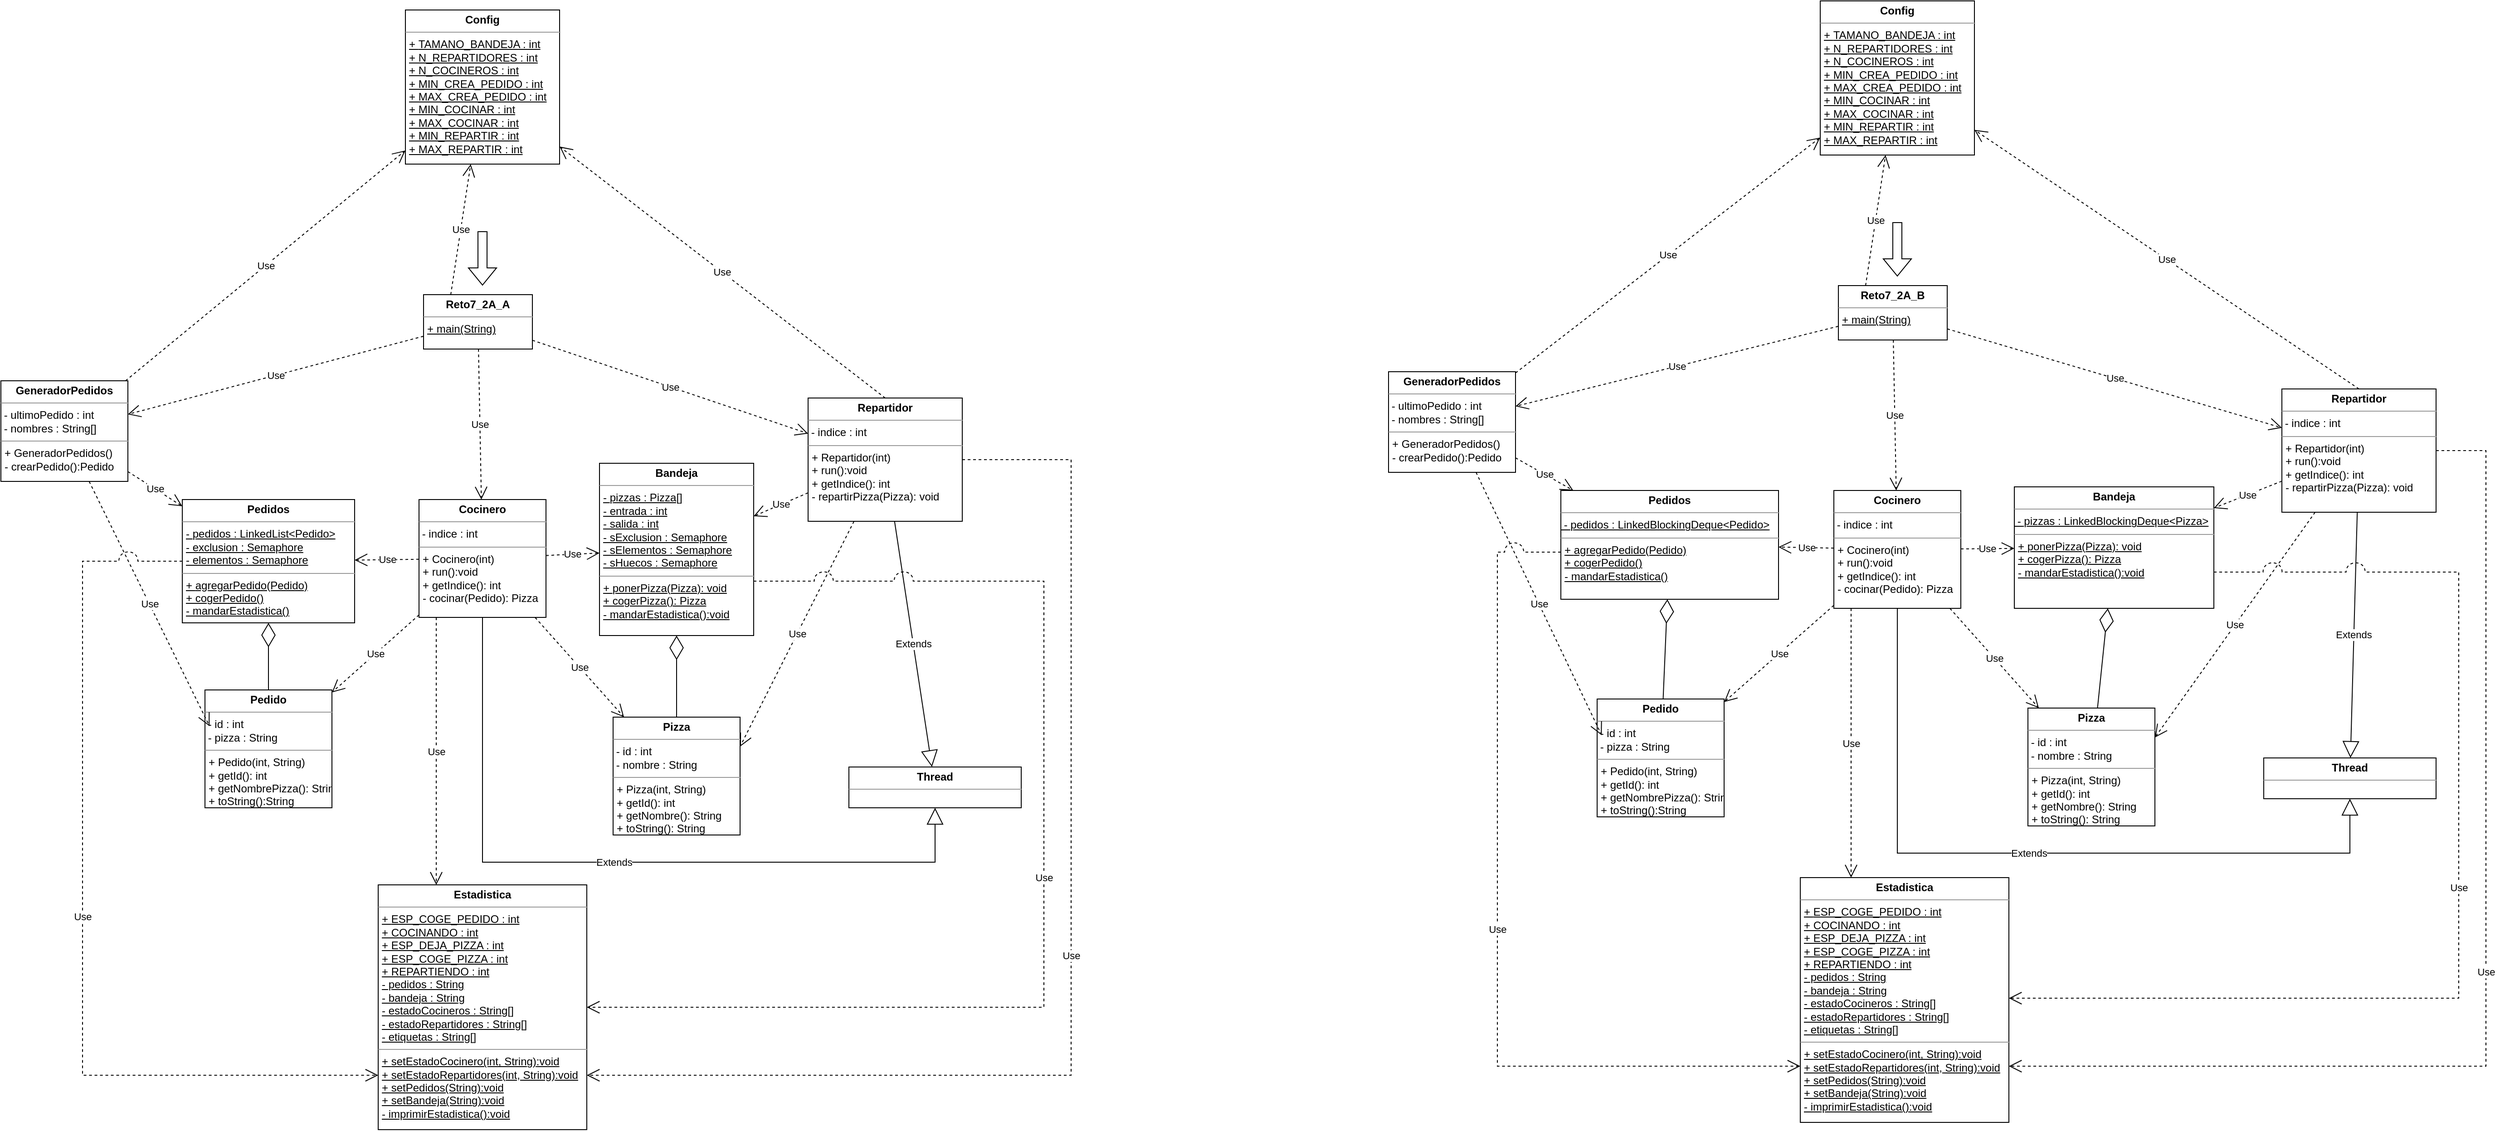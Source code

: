 <mxfile version="20.6.2" type="device"><diagram id="MzJFYPw6yOlojLo13A0B" name="Página-1"><mxGraphModel dx="2121" dy="1246" grid="0" gridSize="10" guides="1" tooltips="1" connect="1" arrows="1" fold="1" page="1" pageScale="1" pageWidth="4000" pageHeight="2000" math="0" shadow="0"><root><mxCell id="0"/><mxCell id="1" parent="0"/><mxCell id="hRNoaZcwjL2eB90TPnf4-5" value="&lt;p style=&quot;margin:0px;margin-top:4px;text-align:center;&quot;&gt;&lt;b&gt;Reto7_2A_A&lt;/b&gt;&lt;/p&gt;&lt;hr size=&quot;1&quot;&gt;&lt;p style=&quot;margin:0px;margin-left:4px;&quot;&gt;&lt;u&gt;+ main(String)&lt;/u&gt;&lt;br&gt;&lt;/p&gt;" style="verticalAlign=top;align=left;overflow=fill;fontSize=12;fontFamily=Helvetica;html=1;" parent="1" vertex="1"><mxGeometry x="736" y="364" width="120" height="60" as="geometry"/></mxCell><mxCell id="hRNoaZcwjL2eB90TPnf4-15" value="" style="shape=flexArrow;endArrow=classic;html=1;rounded=0;" parent="1" edge="1"><mxGeometry width="50" height="50" relative="1" as="geometry"><mxPoint x="801" y="294" as="sourcePoint"/><mxPoint x="801" y="354" as="targetPoint"/></mxGeometry></mxCell><mxCell id="hRNoaZcwjL2eB90TPnf4-16" value="&lt;p style=&quot;margin:0px;margin-top:4px;text-align:center;&quot;&gt;&lt;b&gt;Bandeja&lt;/b&gt;&lt;/p&gt;&lt;hr size=&quot;1&quot;&gt;&lt;p style=&quot;margin:0px;margin-left:4px;&quot;&gt;&lt;u&gt;-&amp;nbsp;&lt;span style=&quot;background-color: initial;&quot;&gt;pizzas : Pizza[]&lt;/span&gt;&lt;br&gt;&lt;/u&gt;&lt;/p&gt;&lt;p style=&quot;margin:0px;margin-left:4px;&quot;&gt;&lt;u&gt;- entrada : int&lt;/u&gt;&lt;/p&gt;&lt;p style=&quot;margin:0px;margin-left:4px;&quot;&gt;&lt;u&gt;- salida : int&lt;/u&gt;&lt;/p&gt;&lt;p style=&quot;margin:0px;margin-left:4px;&quot;&gt;&lt;u&gt;- sExclusion : Semaphore&lt;/u&gt;&lt;/p&gt;&lt;p style=&quot;margin:0px;margin-left:4px;&quot;&gt;&lt;u&gt;- sElementos : Semaphore&lt;/u&gt;&lt;/p&gt;&lt;p style=&quot;margin:0px;margin-left:4px;&quot;&gt;&lt;u&gt;- sHuecos : Semaphore&lt;/u&gt;&lt;/p&gt;&lt;hr size=&quot;1&quot;&gt;&lt;p style=&quot;margin:0px;margin-left:4px;&quot;&gt;&lt;u&gt;+&amp;nbsp;&lt;span style=&quot;background-color: initial;&quot;&gt;ponerPizza(Pizza): void&lt;/span&gt;&lt;br&gt;&lt;/u&gt;&lt;/p&gt;&lt;p style=&quot;margin:0px;margin-left:4px;&quot;&gt;&lt;u&gt;+ cogerPizza(): Pizza&lt;/u&gt;&lt;/p&gt;&lt;p style=&quot;margin:0px;margin-left:4px;&quot;&gt;&lt;u&gt;- mandarEstadistica():void&lt;/u&gt;&lt;/p&gt;" style="verticalAlign=top;align=left;overflow=fill;fontSize=12;fontFamily=Helvetica;html=1;" parent="1" vertex="1"><mxGeometry x="930" y="550" width="170" height="190" as="geometry"/></mxCell><mxCell id="hRNoaZcwjL2eB90TPnf4-17" value="&lt;p style=&quot;margin:0px;margin-top:4px;text-align:center;&quot;&gt;&lt;b&gt;Cocinero&lt;/b&gt;&lt;/p&gt;&lt;hr size=&quot;1&quot;&gt;&lt;p style=&quot;margin:0px;margin-left:4px;&quot;&gt;&lt;/p&gt;&amp;nbsp;- indice : int&lt;br&gt;&lt;hr size=&quot;1&quot;&gt;&lt;p style=&quot;margin:0px;margin-left:4px;&quot;&gt;+&amp;nbsp;&lt;span style=&quot;background-color: initial;&quot;&gt;Cocinero(int)&lt;/span&gt;&lt;/p&gt;&lt;p style=&quot;margin:0px;margin-left:4px;&quot;&gt;+ run():void&lt;/p&gt;&lt;p style=&quot;margin:0px;margin-left:4px;&quot;&gt;+ getIndice(): int&lt;/p&gt;&lt;p style=&quot;margin:0px;margin-left:4px;&quot;&gt;- cocinar(Pedido): Pizza&lt;/p&gt;" style="verticalAlign=top;align=left;overflow=fill;fontSize=12;fontFamily=Helvetica;html=1;" parent="1" vertex="1"><mxGeometry x="731" y="590" width="140" height="130" as="geometry"/></mxCell><mxCell id="hRNoaZcwjL2eB90TPnf4-18" value="&lt;p style=&quot;margin:0px;margin-top:4px;text-align:center;&quot;&gt;&lt;b&gt;Config&lt;/b&gt;&lt;/p&gt;&lt;hr size=&quot;1&quot;&gt;&lt;p style=&quot;margin:0px;margin-left:4px;&quot;&gt;&lt;u&gt;+&amp;nbsp;&lt;/u&gt;&lt;span style=&quot;background-color: initial;&quot;&gt;&lt;u&gt;TAMANO_BANDEJA : int&lt;/u&gt;&lt;/span&gt;&lt;/p&gt;&lt;p style=&quot;margin:0px;margin-left:4px;&quot;&gt;&lt;u&gt;+ N_REPARTIDORES : int&lt;/u&gt;&lt;/p&gt;&lt;p style=&quot;margin:0px;margin-left:4px;&quot;&gt;&lt;u&gt;+ N_COCINEROS : int&lt;/u&gt;&lt;/p&gt;&lt;p style=&quot;margin:0px;margin-left:4px;&quot;&gt;&lt;u&gt;+ MIN_CREA_PEDIDO : int&lt;/u&gt;&lt;/p&gt;&lt;p style=&quot;margin:0px;margin-left:4px;&quot;&gt;&lt;u&gt;+ MAX_CREA_PEDIDO : int&lt;/u&gt;&lt;/p&gt;&lt;p style=&quot;margin:0px;margin-left:4px;&quot;&gt;&lt;u&gt;+ MIN_COCINAR : int&lt;/u&gt;&lt;/p&gt;&lt;p style=&quot;margin:0px;margin-left:4px;&quot;&gt;&lt;u&gt;+ MAX_COCINAR : int&lt;/u&gt;&lt;/p&gt;&lt;p style=&quot;margin:0px;margin-left:4px;&quot;&gt;&lt;u&gt;+ MIN_REPARTIR : int&lt;/u&gt;&lt;/p&gt;&lt;p style=&quot;margin:0px;margin-left:4px;&quot;&gt;&lt;u&gt;+ MAX_REPARTIR : int&lt;/u&gt;&lt;/p&gt;" style="verticalAlign=top;align=left;overflow=fill;fontSize=12;fontFamily=Helvetica;html=1;" parent="1" vertex="1"><mxGeometry x="716" y="50" width="170" height="170" as="geometry"/></mxCell><mxCell id="hRNoaZcwjL2eB90TPnf4-20" value="&lt;p style=&quot;margin:0px;margin-top:4px;text-align:center;&quot;&gt;&lt;b&gt;GeneradorPedidos&lt;/b&gt;&lt;/p&gt;&lt;hr size=&quot;1&quot;&gt;&lt;p style=&quot;margin:0px;margin-left:4px;&quot;&gt;&lt;/p&gt;&amp;nbsp;-&amp;nbsp;&lt;span style=&quot;background-color: initial;&quot;&gt;ultimoPedido : int&lt;/span&gt;&lt;div&gt;&amp;nbsp;- nombres : String[]&lt;/div&gt;&lt;hr size=&quot;1&quot;&gt;&lt;p style=&quot;margin:0px;margin-left:4px;&quot;&gt;+&amp;nbsp;&lt;span style=&quot;background-color: initial;&quot;&gt;GeneradorPedidos()&lt;/span&gt;&lt;/p&gt;&lt;p style=&quot;margin:0px;margin-left:4px;&quot;&gt;- crearPedido():Pedido&lt;/p&gt;" style="verticalAlign=top;align=left;overflow=fill;fontSize=12;fontFamily=Helvetica;html=1;" parent="1" vertex="1"><mxGeometry x="270" y="459" width="140" height="111" as="geometry"/></mxCell><mxCell id="hRNoaZcwjL2eB90TPnf4-21" value="&lt;p style=&quot;margin:0px;margin-top:4px;text-align:center;&quot;&gt;&lt;b&gt;Pedido&lt;/b&gt;&lt;/p&gt;&lt;hr size=&quot;1&quot;&gt;&lt;p style=&quot;margin:0px;margin-left:4px;&quot;&gt;&lt;/p&gt;&amp;nbsp;-&amp;nbsp;&lt;span style=&quot;background-color: initial;&quot;&gt;id : int&lt;/span&gt;&lt;div&gt;&amp;nbsp;- pizza : String&lt;/div&gt;&lt;hr size=&quot;1&quot;&gt;&lt;p style=&quot;margin:0px;margin-left:4px;&quot;&gt;+&amp;nbsp;&lt;span style=&quot;background-color: initial;&quot;&gt;Pedido(int, String)&lt;/span&gt;&lt;/p&gt;&lt;p style=&quot;margin:0px;margin-left:4px;&quot;&gt;+ getId(): int&lt;/p&gt;&lt;p style=&quot;margin:0px;margin-left:4px;&quot;&gt;+ getNombrePizza(): String&lt;/p&gt;&lt;p style=&quot;margin:0px;margin-left:4px;&quot;&gt;+ toString():String&lt;/p&gt;" style="verticalAlign=top;align=left;overflow=fill;fontSize=12;fontFamily=Helvetica;html=1;" parent="1" vertex="1"><mxGeometry x="495" y="800" width="140" height="130" as="geometry"/></mxCell><mxCell id="hRNoaZcwjL2eB90TPnf4-22" value="&lt;p style=&quot;margin:0px;margin-top:4px;text-align:center;&quot;&gt;&lt;b&gt;Pedidos&lt;/b&gt;&lt;/p&gt;&lt;hr size=&quot;1&quot;&gt;&lt;p style=&quot;margin:0px;margin-left:4px;&quot;&gt;&lt;u&gt;-&amp;nbsp;&lt;span style=&quot;background-color: initial;&quot;&gt;pedidos : LinkedList&amp;lt;Pedido&amp;gt;&lt;/span&gt;&lt;br&gt;&lt;/u&gt;&lt;/p&gt;&lt;p style=&quot;margin:0px;margin-left:4px;&quot;&gt;&lt;u&gt;- exclusion : Semaphore&lt;/u&gt;&lt;/p&gt;&lt;p style=&quot;margin:0px;margin-left:4px;&quot;&gt;&lt;u&gt;- elementos : Semaphore&lt;/u&gt;&lt;/p&gt;&lt;hr size=&quot;1&quot;&gt;&lt;p style=&quot;margin:0px;margin-left:4px;&quot;&gt;&lt;u&gt;+&amp;nbsp;&lt;/u&gt;&lt;span style=&quot;background-color: initial;&quot;&gt;&lt;u&gt;agregarPedido(Pedido)&lt;/u&gt;&lt;/span&gt;&lt;/p&gt;&lt;p style=&quot;margin:0px;margin-left:4px;&quot;&gt;&lt;u&gt;+ cogerPedido()&lt;/u&gt;&lt;/p&gt;&lt;p style=&quot;margin:0px;margin-left:4px;&quot;&gt;&lt;u&gt;- mandarEstadistica()&lt;/u&gt;&lt;/p&gt;" style="verticalAlign=top;align=left;overflow=fill;fontSize=12;fontFamily=Helvetica;html=1;" parent="1" vertex="1"><mxGeometry x="470" y="590" width="190" height="136" as="geometry"/></mxCell><mxCell id="hRNoaZcwjL2eB90TPnf4-23" value="&lt;p style=&quot;margin:0px;margin-top:4px;text-align:center;&quot;&gt;&lt;b&gt;Pizza&lt;/b&gt;&lt;/p&gt;&lt;hr size=&quot;1&quot;&gt;&lt;p style=&quot;margin:0px;margin-left:4px;&quot;&gt;&lt;/p&gt;&amp;nbsp;-&amp;nbsp;&lt;span style=&quot;background-color: initial;&quot;&gt;id : int&lt;/span&gt;&lt;span style=&quot;background-color: initial;&quot;&gt;&lt;br&gt;&lt;/span&gt;&lt;span style=&quot;background-color: initial;&quot;&gt;&amp;nbsp;- nombre : String&lt;/span&gt;&lt;span style=&quot;background-color: initial;&quot;&gt;&lt;br&gt;&lt;/span&gt;&lt;hr size=&quot;1&quot;&gt;&lt;p style=&quot;margin:0px;margin-left:4px;&quot;&gt;+&amp;nbsp;&lt;span style=&quot;background-color: initial;&quot;&gt;Pizza(int, String)&lt;/span&gt;&lt;/p&gt;&lt;p style=&quot;margin:0px;margin-left:4px;&quot;&gt;+ getId(): int&lt;/p&gt;&lt;p style=&quot;margin:0px;margin-left:4px;&quot;&gt;+ getNombre(): String&lt;/p&gt;&lt;p style=&quot;margin:0px;margin-left:4px;&quot;&gt;+ toString(): String&lt;/p&gt;" style="verticalAlign=top;align=left;overflow=fill;fontSize=12;fontFamily=Helvetica;html=1;" parent="1" vertex="1"><mxGeometry x="945" y="830" width="140" height="130" as="geometry"/></mxCell><mxCell id="hRNoaZcwjL2eB90TPnf4-29" value="&lt;p style=&quot;margin:0px;margin-top:4px;text-align:center;&quot;&gt;&lt;b&gt;Repartidor&lt;/b&gt;&lt;/p&gt;&lt;hr size=&quot;1&quot;&gt;&lt;p style=&quot;margin:0px;margin-left:4px;&quot;&gt;&lt;/p&gt;&amp;nbsp;- indice : int&lt;br&gt;&lt;hr size=&quot;1&quot;&gt;&lt;p style=&quot;margin:0px;margin-left:4px;&quot;&gt;+ Repartidor(int)&lt;/p&gt;&lt;p style=&quot;margin:0px;margin-left:4px;&quot;&gt;+ run():void&lt;/p&gt;&lt;p style=&quot;margin:0px;margin-left:4px;&quot;&gt;+ getIndice(): int&lt;/p&gt;&lt;p style=&quot;margin:0px;margin-left:4px;&quot;&gt;- repartirPizza(Pizza): void&lt;/p&gt;" style="verticalAlign=top;align=left;overflow=fill;fontSize=12;fontFamily=Helvetica;html=1;" parent="1" vertex="1"><mxGeometry x="1160" y="478" width="170" height="136" as="geometry"/></mxCell><mxCell id="hRNoaZcwjL2eB90TPnf4-30" value="Use" style="endArrow=open;endSize=12;dashed=1;html=1;rounded=0;" parent="1" source="hRNoaZcwjL2eB90TPnf4-5" target="hRNoaZcwjL2eB90TPnf4-17" edge="1"><mxGeometry width="160" relative="1" as="geometry"><mxPoint x="830" y="530" as="sourcePoint"/><mxPoint x="990" y="530" as="targetPoint"/></mxGeometry></mxCell><mxCell id="hRNoaZcwjL2eB90TPnf4-31" value="Use" style="endArrow=open;endSize=12;dashed=1;html=1;rounded=0;" parent="1" source="hRNoaZcwjL2eB90TPnf4-5" target="hRNoaZcwjL2eB90TPnf4-29" edge="1"><mxGeometry width="160" relative="1" as="geometry"><mxPoint x="797.028" y="434" as="sourcePoint"/><mxPoint x="729.439" y="660" as="targetPoint"/></mxGeometry></mxCell><mxCell id="hRNoaZcwjL2eB90TPnf4-32" value="Use" style="endArrow=open;endSize=12;dashed=1;html=1;rounded=0;" parent="1" source="hRNoaZcwjL2eB90TPnf4-5" target="hRNoaZcwjL2eB90TPnf4-20" edge="1"><mxGeometry width="160" relative="1" as="geometry"><mxPoint x="804.755" y="434" as="sourcePoint"/><mxPoint x="798.697" y="580" as="targetPoint"/></mxGeometry></mxCell><mxCell id="hRNoaZcwjL2eB90TPnf4-33" value="Use" style="endArrow=open;endSize=12;dashed=1;html=1;rounded=0;" parent="1" source="hRNoaZcwjL2eB90TPnf4-20" target="hRNoaZcwjL2eB90TPnf4-18" edge="1"><mxGeometry width="160" relative="1" as="geometry"><mxPoint x="746" y="426.88" as="sourcePoint"/><mxPoint x="560" y="497.807" as="targetPoint"/></mxGeometry></mxCell><mxCell id="hRNoaZcwjL2eB90TPnf4-34" value="Use" style="endArrow=open;endSize=12;dashed=1;html=1;rounded=0;exitX=0.25;exitY=0;exitDx=0;exitDy=0;" parent="1" source="hRNoaZcwjL2eB90TPnf4-5" target="hRNoaZcwjL2eB90TPnf4-18" edge="1"><mxGeometry width="160" relative="1" as="geometry"><mxPoint x="746" y="426.88" as="sourcePoint"/><mxPoint x="560" y="497.807" as="targetPoint"/></mxGeometry></mxCell><mxCell id="hRNoaZcwjL2eB90TPnf4-35" value="Use" style="endArrow=open;endSize=12;dashed=1;html=1;rounded=0;exitX=0.5;exitY=0;exitDx=0;exitDy=0;" parent="1" source="hRNoaZcwjL2eB90TPnf4-29" target="hRNoaZcwjL2eB90TPnf4-18" edge="1"><mxGeometry width="160" relative="1" as="geometry"><mxPoint x="776" y="374" as="sourcePoint"/><mxPoint x="798.009" y="230" as="targetPoint"/></mxGeometry></mxCell><mxCell id="hRNoaZcwjL2eB90TPnf4-36" value="Use" style="endArrow=open;endSize=12;dashed=1;html=1;rounded=0;" parent="1" source="hRNoaZcwjL2eB90TPnf4-29" target="hRNoaZcwjL2eB90TPnf4-16" edge="1"><mxGeometry width="160" relative="1" as="geometry"><mxPoint x="804.755" y="434" as="sourcePoint"/><mxPoint x="798.697" y="580" as="targetPoint"/></mxGeometry></mxCell><mxCell id="hRNoaZcwjL2eB90TPnf4-37" value="Use" style="endArrow=open;endSize=12;dashed=1;html=1;rounded=0;" parent="1" source="hRNoaZcwjL2eB90TPnf4-17" target="hRNoaZcwjL2eB90TPnf4-16" edge="1"><mxGeometry width="160" relative="1" as="geometry"><mxPoint x="1139.883" y="590" as="sourcePoint"/><mxPoint x="1114.061" y="640" as="targetPoint"/></mxGeometry></mxCell><mxCell id="hRNoaZcwjL2eB90TPnf4-38" value="Use" style="endArrow=open;endSize=12;dashed=1;html=1;rounded=0;" parent="1" source="hRNoaZcwjL2eB90TPnf4-20" target="hRNoaZcwjL2eB90TPnf4-22" edge="1"><mxGeometry width="160" relative="1" as="geometry"><mxPoint x="804.755" y="434" as="sourcePoint"/><mxPoint x="798.697" y="580" as="targetPoint"/></mxGeometry></mxCell><mxCell id="hRNoaZcwjL2eB90TPnf4-39" value="Use" style="endArrow=open;endSize=12;dashed=1;html=1;rounded=0;" parent="1" source="hRNoaZcwjL2eB90TPnf4-17" target="hRNoaZcwjL2eB90TPnf4-22" edge="1"><mxGeometry width="160" relative="1" as="geometry"><mxPoint x="450" y="576.013" as="sourcePoint"/><mxPoint x="482.596" y="600" as="targetPoint"/></mxGeometry></mxCell><mxCell id="hRNoaZcwjL2eB90TPnf4-40" value="" style="endArrow=diamondThin;endFill=0;endSize=24;html=1;rounded=0;" parent="1" source="hRNoaZcwjL2eB90TPnf4-23" target="hRNoaZcwjL2eB90TPnf4-16" edge="1"><mxGeometry width="160" relative="1" as="geometry"><mxPoint x="670" y="530" as="sourcePoint"/><mxPoint x="830" y="530" as="targetPoint"/></mxGeometry></mxCell><mxCell id="hRNoaZcwjL2eB90TPnf4-41" value="" style="endArrow=diamondThin;endFill=0;endSize=24;html=1;rounded=0;" parent="1" source="hRNoaZcwjL2eB90TPnf4-21" target="hRNoaZcwjL2eB90TPnf4-22" edge="1"><mxGeometry width="160" relative="1" as="geometry"><mxPoint x="1025" y="840" as="sourcePoint"/><mxPoint x="1025" y="750" as="targetPoint"/></mxGeometry></mxCell><mxCell id="hRNoaZcwjL2eB90TPnf4-42" value="Use" style="endArrow=open;endSize=12;dashed=1;html=1;rounded=0;" parent="1" source="hRNoaZcwjL2eB90TPnf4-17" target="hRNoaZcwjL2eB90TPnf4-21" edge="1"><mxGeometry width="160" relative="1" as="geometry"><mxPoint x="741" y="665.89" as="sourcePoint"/><mxPoint x="670" y="666.792" as="targetPoint"/></mxGeometry></mxCell><mxCell id="hRNoaZcwjL2eB90TPnf4-43" value="Use" style="endArrow=open;endSize=12;dashed=1;html=1;rounded=0;" parent="1" source="hRNoaZcwjL2eB90TPnf4-17" target="hRNoaZcwjL2eB90TPnf4-23" edge="1"><mxGeometry width="160" relative="1" as="geometry"><mxPoint x="741" y="727.288" as="sourcePoint"/><mxPoint x="645" y="812.712" as="targetPoint"/></mxGeometry></mxCell><mxCell id="hRNoaZcwjL2eB90TPnf4-44" value="Use" style="endArrow=open;endSize=12;dashed=1;html=1;rounded=0;entryX=1;entryY=0.25;entryDx=0;entryDy=0;" parent="1" source="hRNoaZcwjL2eB90TPnf4-29" target="hRNoaZcwjL2eB90TPnf4-23" edge="1"><mxGeometry width="160" relative="1" as="geometry"><mxPoint x="868.958" y="730" as="sourcePoint"/><mxPoint x="967.042" y="840" as="targetPoint"/></mxGeometry></mxCell><mxCell id="hRNoaZcwjL2eB90TPnf4-45" value="Use" style="endArrow=open;endSize=12;dashed=1;html=1;rounded=0;entryX=0.036;entryY=0.308;entryDx=0;entryDy=0;entryPerimeter=0;" parent="1" source="hRNoaZcwjL2eB90TPnf4-20" target="hRNoaZcwjL2eB90TPnf4-21" edge="1"><mxGeometry width="160" relative="1" as="geometry"><mxPoint x="741" y="727.288" as="sourcePoint"/><mxPoint x="645" y="812.712" as="targetPoint"/></mxGeometry></mxCell><mxCell id="hRNoaZcwjL2eB90TPnf4-46" value="&lt;p style=&quot;margin:0px;margin-top:4px;text-align:center;&quot;&gt;&lt;b&gt;Thread&lt;/b&gt;&lt;/p&gt;&lt;hr size=&quot;1&quot;&gt;&lt;p style=&quot;margin:0px;margin-left:4px;&quot;&gt;&lt;br&gt;&lt;/p&gt;" style="verticalAlign=top;align=left;overflow=fill;fontSize=12;fontFamily=Helvetica;html=1;" parent="1" vertex="1"><mxGeometry x="1205" y="885" width="190" height="45" as="geometry"/></mxCell><mxCell id="hRNoaZcwjL2eB90TPnf4-47" value="Extends" style="endArrow=block;endSize=16;endFill=0;html=1;rounded=0;" parent="1" source="hRNoaZcwjL2eB90TPnf4-29" target="hRNoaZcwjL2eB90TPnf4-46" edge="1"><mxGeometry width="160" relative="1" as="geometry"><mxPoint x="900" y="760" as="sourcePoint"/><mxPoint x="1060" y="760" as="targetPoint"/></mxGeometry></mxCell><mxCell id="hRNoaZcwjL2eB90TPnf4-48" value="Extends" style="endArrow=block;endSize=16;endFill=0;html=1;rounded=0;edgeStyle=orthogonalEdgeStyle;" parent="1" source="hRNoaZcwjL2eB90TPnf4-17" target="hRNoaZcwjL2eB90TPnf4-46" edge="1"><mxGeometry width="160" relative="1" as="geometry"><mxPoint x="1265.346" y="624" as="sourcePoint"/><mxPoint x="1306.577" y="895" as="targetPoint"/><Array as="points"><mxPoint x="801" y="990"/><mxPoint x="1300" y="990"/></Array></mxGeometry></mxCell><mxCell id="hRNoaZcwjL2eB90TPnf4-50" value="&lt;p style=&quot;margin:0px;margin-top:4px;text-align:center;&quot;&gt;&lt;b&gt;Estadistica&lt;/b&gt;&lt;/p&gt;&lt;hr size=&quot;1&quot;&gt;&lt;p style=&quot;margin:0px;margin-left:4px;&quot;&gt;&lt;u&gt;+&amp;nbsp;&lt;span style=&quot;background-color: initial;&quot;&gt;ESP_COGE_PEDIDO : int&lt;/span&gt;&lt;br&gt;&lt;/u&gt;&lt;/p&gt;&lt;p style=&quot;margin:0px;margin-left:4px;&quot;&gt;&lt;u&gt;+ COCINANDO : int&lt;/u&gt;&lt;/p&gt;&lt;p style=&quot;margin:0px;margin-left:4px;&quot;&gt;&lt;u&gt;+ ESP_DEJA_PIZZA : int&lt;/u&gt;&lt;/p&gt;&lt;p style=&quot;margin:0px;margin-left:4px;&quot;&gt;&lt;u&gt;+ ESP_COGE_PIZZA : int&lt;/u&gt;&lt;/p&gt;&lt;p style=&quot;margin:0px;margin-left:4px;&quot;&gt;&lt;u&gt;+ REPARTIENDO : int&lt;/u&gt;&lt;/p&gt;&lt;p style=&quot;margin:0px;margin-left:4px;&quot;&gt;&lt;u&gt;- pedidos : String&lt;/u&gt;&lt;/p&gt;&lt;p style=&quot;margin:0px;margin-left:4px;&quot;&gt;&lt;u&gt;- bandeja : String&lt;/u&gt;&lt;/p&gt;&lt;p style=&quot;margin:0px;margin-left:4px;&quot;&gt;&lt;u&gt;- estadoCocineros : String[]&lt;/u&gt;&lt;/p&gt;&lt;p style=&quot;margin:0px;margin-left:4px;&quot;&gt;&lt;u&gt;- estadoRepartidores : String[]&lt;/u&gt;&lt;/p&gt;&lt;p style=&quot;margin:0px;margin-left:4px;&quot;&gt;&lt;u&gt;- etiquetas : String[]&lt;/u&gt;&lt;/p&gt;&lt;hr size=&quot;1&quot;&gt;&lt;p style=&quot;margin:0px;margin-left:4px;&quot;&gt;&lt;u&gt;+&amp;nbsp;&lt;/u&gt;&lt;span style=&quot;background-color: initial;&quot;&gt;&lt;u&gt;setEstadoCocinero(int, String):void&lt;/u&gt;&lt;/span&gt;&lt;/p&gt;&lt;p style=&quot;margin:0px;margin-left:4px;&quot;&gt;&lt;u&gt;+ setEstadoRepartidores(int, String):void&lt;/u&gt;&lt;/p&gt;&lt;p style=&quot;margin:0px;margin-left:4px;&quot;&gt;&lt;u&gt;+ setPedidos(String):void&lt;/u&gt;&lt;/p&gt;&lt;p style=&quot;margin:0px;margin-left:4px;&quot;&gt;&lt;u&gt;+ setBandeja(String):void&lt;/u&gt;&lt;/p&gt;&lt;p style=&quot;margin:0px;margin-left:4px;&quot;&gt;&lt;u&gt;- imprimirEstadistica():void&lt;/u&gt;&lt;/p&gt;" style="verticalAlign=top;align=left;overflow=fill;fontSize=12;fontFamily=Helvetica;html=1;" parent="1" vertex="1"><mxGeometry x="686" y="1015" width="230" height="270" as="geometry"/></mxCell><mxCell id="hRNoaZcwjL2eB90TPnf4-51" value="Use" style="endArrow=open;endSize=12;dashed=1;html=1;rounded=0;jumpStyle=arc;jumpSize=21;edgeStyle=orthogonalEdgeStyle;" parent="1" source="hRNoaZcwjL2eB90TPnf4-22" target="hRNoaZcwjL2eB90TPnf4-50" edge="1"><mxGeometry width="160" relative="1" as="geometry"><mxPoint x="741" y="727.288" as="sourcePoint"/><mxPoint x="645" y="812.712" as="targetPoint"/><Array as="points"><mxPoint x="360" y="658"/><mxPoint x="360" y="1225"/></Array></mxGeometry></mxCell><mxCell id="hRNoaZcwjL2eB90TPnf4-52" value="Use" style="endArrow=open;endSize=12;dashed=1;html=1;rounded=0;jumpStyle=arc;jumpSize=21;edgeStyle=orthogonalEdgeStyle;" parent="1" source="hRNoaZcwjL2eB90TPnf4-17" target="hRNoaZcwjL2eB90TPnf4-50" edge="1"><mxGeometry width="160" relative="1" as="geometry"><mxPoint x="480" y="668.0" as="sourcePoint"/><mxPoint x="700" y="1235" as="targetPoint"/><Array as="points"><mxPoint x="750" y="950"/><mxPoint x="750" y="950"/></Array></mxGeometry></mxCell><mxCell id="hRNoaZcwjL2eB90TPnf4-53" value="Use" style="endArrow=open;endSize=12;dashed=1;html=1;rounded=0;jumpStyle=arc;jumpSize=21;edgeStyle=orthogonalEdgeStyle;" parent="1" source="hRNoaZcwjL2eB90TPnf4-29" target="hRNoaZcwjL2eB90TPnf4-50" edge="1"><mxGeometry width="160" relative="1" as="geometry"><mxPoint x="760" y="730" as="sourcePoint"/><mxPoint x="760" y="1100" as="targetPoint"/><Array as="points"><mxPoint x="1450" y="546"/><mxPoint x="1450" y="1225"/></Array></mxGeometry></mxCell><mxCell id="hRNoaZcwjL2eB90TPnf4-54" value="Use" style="endArrow=open;endSize=12;dashed=1;html=1;rounded=0;jumpStyle=arc;jumpSize=21;edgeStyle=orthogonalEdgeStyle;" parent="1" source="hRNoaZcwjL2eB90TPnf4-16" target="hRNoaZcwjL2eB90TPnf4-50" edge="1"><mxGeometry width="160" relative="1" as="geometry"><mxPoint x="1340" y="556" as="sourcePoint"/><mxPoint x="930" y="1235" as="targetPoint"/><Array as="points"><mxPoint x="1420" y="680"/><mxPoint x="1420" y="1150"/></Array></mxGeometry></mxCell><mxCell id="hRNoaZcwjL2eB90TPnf4-55" value="&lt;p style=&quot;margin:0px;margin-top:4px;text-align:center;&quot;&gt;&lt;b&gt;Reto7_2A_B&lt;/b&gt;&lt;/p&gt;&lt;hr size=&quot;1&quot;&gt;&lt;p style=&quot;margin:0px;margin-left:4px;&quot;&gt;&lt;u&gt;+ main(String)&lt;/u&gt;&lt;br&gt;&lt;/p&gt;" style="verticalAlign=top;align=left;overflow=fill;fontSize=12;fontFamily=Helvetica;html=1;" parent="1" vertex="1"><mxGeometry x="2296" y="354" width="120" height="60" as="geometry"/></mxCell><mxCell id="hRNoaZcwjL2eB90TPnf4-56" value="" style="shape=flexArrow;endArrow=classic;html=1;rounded=0;" parent="1" edge="1"><mxGeometry width="50" height="50" relative="1" as="geometry"><mxPoint x="2361" y="284" as="sourcePoint"/><mxPoint x="2361" y="344" as="targetPoint"/></mxGeometry></mxCell><mxCell id="hRNoaZcwjL2eB90TPnf4-57" value="&lt;p style=&quot;margin:0px;margin-top:4px;text-align:center;&quot;&gt;&lt;b&gt;Bandeja&lt;/b&gt;&lt;/p&gt;&lt;hr size=&quot;1&quot;&gt;&lt;p style=&quot;margin:0px;margin-left:4px;&quot;&gt;&lt;/p&gt;&lt;u&gt;&amp;nbsp;- pizzas : LinkedBlockingDeque&amp;lt;Pizza&amp;gt;&lt;/u&gt;&lt;hr size=&quot;1&quot;&gt;&lt;p style=&quot;margin:0px;margin-left:4px;&quot;&gt;&lt;u&gt;+&amp;nbsp;&lt;span style=&quot;background-color: initial;&quot;&gt;ponerPizza(Pizza): void&lt;/span&gt;&lt;br&gt;&lt;/u&gt;&lt;/p&gt;&lt;p style=&quot;margin:0px;margin-left:4px;&quot;&gt;&lt;u&gt;+ cogerPizza(): Pizza&lt;/u&gt;&lt;/p&gt;&lt;p style=&quot;margin:0px;margin-left:4px;&quot;&gt;&lt;u&gt;- mandarEstadistica():void&lt;/u&gt;&lt;/p&gt;" style="verticalAlign=top;align=left;overflow=fill;fontSize=12;fontFamily=Helvetica;html=1;" parent="1" vertex="1"><mxGeometry x="2490" y="576" width="220" height="134" as="geometry"/></mxCell><mxCell id="hRNoaZcwjL2eB90TPnf4-58" value="&lt;p style=&quot;margin:0px;margin-top:4px;text-align:center;&quot;&gt;&lt;b&gt;Cocinero&lt;/b&gt;&lt;/p&gt;&lt;hr size=&quot;1&quot;&gt;&lt;p style=&quot;margin:0px;margin-left:4px;&quot;&gt;&lt;/p&gt;&amp;nbsp;- indice : int&lt;br&gt;&lt;hr size=&quot;1&quot;&gt;&lt;p style=&quot;margin:0px;margin-left:4px;&quot;&gt;+&amp;nbsp;&lt;span style=&quot;background-color: initial;&quot;&gt;Cocinero(int)&lt;/span&gt;&lt;/p&gt;&lt;p style=&quot;margin:0px;margin-left:4px;&quot;&gt;+ run():void&lt;/p&gt;&lt;p style=&quot;margin:0px;margin-left:4px;&quot;&gt;+ getIndice(): int&lt;/p&gt;&lt;p style=&quot;margin:0px;margin-left:4px;&quot;&gt;- cocinar(Pedido): Pizza&lt;/p&gt;" style="verticalAlign=top;align=left;overflow=fill;fontSize=12;fontFamily=Helvetica;html=1;" parent="1" vertex="1"><mxGeometry x="2291" y="580" width="140" height="130" as="geometry"/></mxCell><mxCell id="hRNoaZcwjL2eB90TPnf4-59" value="&lt;p style=&quot;margin:0px;margin-top:4px;text-align:center;&quot;&gt;&lt;b&gt;Config&lt;/b&gt;&lt;/p&gt;&lt;hr size=&quot;1&quot;&gt;&lt;p style=&quot;margin:0px;margin-left:4px;&quot;&gt;&lt;u&gt;+&amp;nbsp;&lt;/u&gt;&lt;span style=&quot;background-color: initial;&quot;&gt;&lt;u&gt;TAMANO_BANDEJA : int&lt;/u&gt;&lt;/span&gt;&lt;/p&gt;&lt;p style=&quot;margin:0px;margin-left:4px;&quot;&gt;&lt;u&gt;+ N_REPARTIDORES : int&lt;/u&gt;&lt;/p&gt;&lt;p style=&quot;margin:0px;margin-left:4px;&quot;&gt;&lt;u&gt;+ N_COCINEROS : int&lt;/u&gt;&lt;/p&gt;&lt;p style=&quot;margin:0px;margin-left:4px;&quot;&gt;&lt;u&gt;+ MIN_CREA_PEDIDO : int&lt;/u&gt;&lt;/p&gt;&lt;p style=&quot;margin:0px;margin-left:4px;&quot;&gt;&lt;u&gt;+ MAX_CREA_PEDIDO : int&lt;/u&gt;&lt;/p&gt;&lt;p style=&quot;margin:0px;margin-left:4px;&quot;&gt;&lt;u&gt;+ MIN_COCINAR : int&lt;/u&gt;&lt;/p&gt;&lt;p style=&quot;margin:0px;margin-left:4px;&quot;&gt;&lt;u&gt;+ MAX_COCINAR : int&lt;/u&gt;&lt;/p&gt;&lt;p style=&quot;margin:0px;margin-left:4px;&quot;&gt;&lt;u&gt;+ MIN_REPARTIR : int&lt;/u&gt;&lt;/p&gt;&lt;p style=&quot;margin:0px;margin-left:4px;&quot;&gt;&lt;u&gt;+ MAX_REPARTIR : int&lt;/u&gt;&lt;/p&gt;" style="verticalAlign=top;align=left;overflow=fill;fontSize=12;fontFamily=Helvetica;html=1;" parent="1" vertex="1"><mxGeometry x="2276" y="40" width="170" height="170" as="geometry"/></mxCell><mxCell id="hRNoaZcwjL2eB90TPnf4-60" value="&lt;p style=&quot;margin:0px;margin-top:4px;text-align:center;&quot;&gt;&lt;b&gt;GeneradorPedidos&lt;/b&gt;&lt;/p&gt;&lt;hr size=&quot;1&quot;&gt;&lt;p style=&quot;margin:0px;margin-left:4px;&quot;&gt;&lt;/p&gt;&amp;nbsp;-&amp;nbsp;&lt;span style=&quot;background-color: initial;&quot;&gt;ultimoPedido : int&lt;/span&gt;&lt;div&gt;&amp;nbsp;- nombres : String[]&lt;/div&gt;&lt;hr size=&quot;1&quot;&gt;&lt;p style=&quot;margin:0px;margin-left:4px;&quot;&gt;+&amp;nbsp;&lt;span style=&quot;background-color: initial;&quot;&gt;GeneradorPedidos()&lt;/span&gt;&lt;/p&gt;&lt;p style=&quot;margin:0px;margin-left:4px;&quot;&gt;- crearPedido():Pedido&lt;/p&gt;" style="verticalAlign=top;align=left;overflow=fill;fontSize=12;fontFamily=Helvetica;html=1;" parent="1" vertex="1"><mxGeometry x="1800" y="449" width="140" height="111" as="geometry"/></mxCell><mxCell id="hRNoaZcwjL2eB90TPnf4-61" value="&lt;p style=&quot;margin:0px;margin-top:4px;text-align:center;&quot;&gt;&lt;b&gt;Pedido&lt;/b&gt;&lt;/p&gt;&lt;hr size=&quot;1&quot;&gt;&lt;p style=&quot;margin:0px;margin-left:4px;&quot;&gt;&lt;/p&gt;&amp;nbsp;-&amp;nbsp;&lt;span style=&quot;background-color: initial;&quot;&gt;id : int&lt;/span&gt;&lt;div&gt;&amp;nbsp;- pizza : String&lt;/div&gt;&lt;hr size=&quot;1&quot;&gt;&lt;p style=&quot;margin:0px;margin-left:4px;&quot;&gt;+&amp;nbsp;&lt;span style=&quot;background-color: initial;&quot;&gt;Pedido(int, String)&lt;/span&gt;&lt;/p&gt;&lt;p style=&quot;margin:0px;margin-left:4px;&quot;&gt;+ getId(): int&lt;/p&gt;&lt;p style=&quot;margin:0px;margin-left:4px;&quot;&gt;+ getNombrePizza(): String&lt;/p&gt;&lt;p style=&quot;margin:0px;margin-left:4px;&quot;&gt;+ toString():String&lt;/p&gt;" style="verticalAlign=top;align=left;overflow=fill;fontSize=12;fontFamily=Helvetica;html=1;" parent="1" vertex="1"><mxGeometry x="2030" y="810" width="140" height="130" as="geometry"/></mxCell><mxCell id="hRNoaZcwjL2eB90TPnf4-62" value="&lt;p style=&quot;margin:0px;margin-top:4px;text-align:center;&quot;&gt;&lt;b&gt;Pedidos&lt;/b&gt;&lt;/p&gt;&lt;hr size=&quot;1&quot;&gt;&lt;p style=&quot;margin:0px;margin-left:4px;&quot;&gt;&lt;/p&gt;&lt;u&gt;&amp;nbsp;- pedidos : LinkedBlockingDeque&amp;lt;Pedido&amp;gt;&lt;br&gt;&lt;/u&gt;&lt;hr size=&quot;1&quot;&gt;&lt;p style=&quot;margin:0px;margin-left:4px;&quot;&gt;&lt;u&gt;+&amp;nbsp;&lt;/u&gt;&lt;span style=&quot;background-color: initial;&quot;&gt;&lt;u&gt;agregarPedido(Pedido)&lt;/u&gt;&lt;/span&gt;&lt;/p&gt;&lt;p style=&quot;margin:0px;margin-left:4px;&quot;&gt;&lt;u&gt;+ cogerPedido()&lt;/u&gt;&lt;/p&gt;&lt;p style=&quot;margin:0px;margin-left:4px;&quot;&gt;&lt;u&gt;- mandarEstadistica()&lt;/u&gt;&lt;/p&gt;" style="verticalAlign=top;align=left;overflow=fill;fontSize=12;fontFamily=Helvetica;html=1;" parent="1" vertex="1"><mxGeometry x="1990" y="580" width="240" height="120" as="geometry"/></mxCell><mxCell id="hRNoaZcwjL2eB90TPnf4-63" value="&lt;p style=&quot;margin:0px;margin-top:4px;text-align:center;&quot;&gt;&lt;b&gt;Pizza&lt;/b&gt;&lt;/p&gt;&lt;hr size=&quot;1&quot;&gt;&lt;p style=&quot;margin:0px;margin-left:4px;&quot;&gt;&lt;/p&gt;&amp;nbsp;-&amp;nbsp;&lt;span style=&quot;background-color: initial;&quot;&gt;id : int&lt;/span&gt;&lt;span style=&quot;background-color: initial;&quot;&gt;&lt;br&gt;&lt;/span&gt;&lt;span style=&quot;background-color: initial;&quot;&gt;&amp;nbsp;- nombre : String&lt;/span&gt;&lt;span style=&quot;background-color: initial;&quot;&gt;&lt;br&gt;&lt;/span&gt;&lt;hr size=&quot;1&quot;&gt;&lt;p style=&quot;margin:0px;margin-left:4px;&quot;&gt;+&amp;nbsp;&lt;span style=&quot;background-color: initial;&quot;&gt;Pizza(int, String)&lt;/span&gt;&lt;/p&gt;&lt;p style=&quot;margin:0px;margin-left:4px;&quot;&gt;+ getId(): int&lt;/p&gt;&lt;p style=&quot;margin:0px;margin-left:4px;&quot;&gt;+ getNombre(): String&lt;/p&gt;&lt;p style=&quot;margin:0px;margin-left:4px;&quot;&gt;+ toString(): String&lt;/p&gt;" style="verticalAlign=top;align=left;overflow=fill;fontSize=12;fontFamily=Helvetica;html=1;" parent="1" vertex="1"><mxGeometry x="2505" y="820" width="140" height="130" as="geometry"/></mxCell><mxCell id="hRNoaZcwjL2eB90TPnf4-64" value="&lt;p style=&quot;margin:0px;margin-top:4px;text-align:center;&quot;&gt;&lt;b&gt;Repartidor&lt;/b&gt;&lt;/p&gt;&lt;hr size=&quot;1&quot;&gt;&lt;p style=&quot;margin:0px;margin-left:4px;&quot;&gt;&lt;/p&gt;&amp;nbsp;- indice : int&lt;br&gt;&lt;hr size=&quot;1&quot;&gt;&lt;p style=&quot;margin:0px;margin-left:4px;&quot;&gt;+ Repartidor(int)&lt;/p&gt;&lt;p style=&quot;margin:0px;margin-left:4px;&quot;&gt;+ run():void&lt;/p&gt;&lt;p style=&quot;margin:0px;margin-left:4px;&quot;&gt;+ getIndice(): int&lt;/p&gt;&lt;p style=&quot;margin:0px;margin-left:4px;&quot;&gt;- repartirPizza(Pizza): void&lt;/p&gt;" style="verticalAlign=top;align=left;overflow=fill;fontSize=12;fontFamily=Helvetica;html=1;" parent="1" vertex="1"><mxGeometry x="2785" y="468" width="170" height="136" as="geometry"/></mxCell><mxCell id="hRNoaZcwjL2eB90TPnf4-65" value="Use" style="endArrow=open;endSize=12;dashed=1;html=1;rounded=0;" parent="1" source="hRNoaZcwjL2eB90TPnf4-55" target="hRNoaZcwjL2eB90TPnf4-58" edge="1"><mxGeometry width="160" relative="1" as="geometry"><mxPoint x="2390" y="520" as="sourcePoint"/><mxPoint x="2550" y="520" as="targetPoint"/></mxGeometry></mxCell><mxCell id="hRNoaZcwjL2eB90TPnf4-66" value="Use" style="endArrow=open;endSize=12;dashed=1;html=1;rounded=0;" parent="1" source="hRNoaZcwjL2eB90TPnf4-55" target="hRNoaZcwjL2eB90TPnf4-64" edge="1"><mxGeometry width="160" relative="1" as="geometry"><mxPoint x="2357.028" y="424" as="sourcePoint"/><mxPoint x="2289.439" y="650" as="targetPoint"/></mxGeometry></mxCell><mxCell id="hRNoaZcwjL2eB90TPnf4-67" value="Use" style="endArrow=open;endSize=12;dashed=1;html=1;rounded=0;" parent="1" source="hRNoaZcwjL2eB90TPnf4-55" target="hRNoaZcwjL2eB90TPnf4-60" edge="1"><mxGeometry width="160" relative="1" as="geometry"><mxPoint x="2364.755" y="424" as="sourcePoint"/><mxPoint x="2358.697" y="570" as="targetPoint"/></mxGeometry></mxCell><mxCell id="hRNoaZcwjL2eB90TPnf4-68" value="Use" style="endArrow=open;endSize=12;dashed=1;html=1;rounded=0;" parent="1" source="hRNoaZcwjL2eB90TPnf4-60" target="hRNoaZcwjL2eB90TPnf4-59" edge="1"><mxGeometry width="160" relative="1" as="geometry"><mxPoint x="2306" y="416.88" as="sourcePoint"/><mxPoint x="2120" y="487.807" as="targetPoint"/></mxGeometry></mxCell><mxCell id="hRNoaZcwjL2eB90TPnf4-69" value="Use" style="endArrow=open;endSize=12;dashed=1;html=1;rounded=0;exitX=0.25;exitY=0;exitDx=0;exitDy=0;" parent="1" source="hRNoaZcwjL2eB90TPnf4-55" target="hRNoaZcwjL2eB90TPnf4-59" edge="1"><mxGeometry width="160" relative="1" as="geometry"><mxPoint x="2306" y="416.88" as="sourcePoint"/><mxPoint x="2120" y="487.807" as="targetPoint"/></mxGeometry></mxCell><mxCell id="hRNoaZcwjL2eB90TPnf4-70" value="Use" style="endArrow=open;endSize=12;dashed=1;html=1;rounded=0;exitX=0.5;exitY=0;exitDx=0;exitDy=0;" parent="1" source="hRNoaZcwjL2eB90TPnf4-64" target="hRNoaZcwjL2eB90TPnf4-59" edge="1"><mxGeometry width="160" relative="1" as="geometry"><mxPoint x="2336" y="364" as="sourcePoint"/><mxPoint x="2358.009" y="220" as="targetPoint"/></mxGeometry></mxCell><mxCell id="hRNoaZcwjL2eB90TPnf4-71" value="Use" style="endArrow=open;endSize=12;dashed=1;html=1;rounded=0;" parent="1" source="hRNoaZcwjL2eB90TPnf4-64" target="hRNoaZcwjL2eB90TPnf4-57" edge="1"><mxGeometry width="160" relative="1" as="geometry"><mxPoint x="2364.755" y="424" as="sourcePoint"/><mxPoint x="2358.697" y="570" as="targetPoint"/></mxGeometry></mxCell><mxCell id="hRNoaZcwjL2eB90TPnf4-72" value="Use" style="endArrow=open;endSize=12;dashed=1;html=1;rounded=0;" parent="1" source="hRNoaZcwjL2eB90TPnf4-58" target="hRNoaZcwjL2eB90TPnf4-57" edge="1"><mxGeometry width="160" relative="1" as="geometry"><mxPoint x="2699.883" y="580" as="sourcePoint"/><mxPoint x="2674.061" y="630" as="targetPoint"/></mxGeometry></mxCell><mxCell id="hRNoaZcwjL2eB90TPnf4-73" value="Use" style="endArrow=open;endSize=12;dashed=1;html=1;rounded=0;" parent="1" source="hRNoaZcwjL2eB90TPnf4-60" target="hRNoaZcwjL2eB90TPnf4-62" edge="1"><mxGeometry width="160" relative="1" as="geometry"><mxPoint x="2364.755" y="424" as="sourcePoint"/><mxPoint x="2358.697" y="570" as="targetPoint"/></mxGeometry></mxCell><mxCell id="hRNoaZcwjL2eB90TPnf4-74" value="Use" style="endArrow=open;endSize=12;dashed=1;html=1;rounded=0;" parent="1" source="hRNoaZcwjL2eB90TPnf4-58" target="hRNoaZcwjL2eB90TPnf4-62" edge="1"><mxGeometry width="160" relative="1" as="geometry"><mxPoint x="2010" y="566.013" as="sourcePoint"/><mxPoint x="2042.596" y="590" as="targetPoint"/></mxGeometry></mxCell><mxCell id="hRNoaZcwjL2eB90TPnf4-75" value="" style="endArrow=diamondThin;endFill=0;endSize=24;html=1;rounded=0;" parent="1" source="hRNoaZcwjL2eB90TPnf4-63" target="hRNoaZcwjL2eB90TPnf4-57" edge="1"><mxGeometry width="160" relative="1" as="geometry"><mxPoint x="2230" y="520" as="sourcePoint"/><mxPoint x="2390" y="520" as="targetPoint"/></mxGeometry></mxCell><mxCell id="hRNoaZcwjL2eB90TPnf4-76" value="" style="endArrow=diamondThin;endFill=0;endSize=24;html=1;rounded=0;" parent="1" source="hRNoaZcwjL2eB90TPnf4-61" target="hRNoaZcwjL2eB90TPnf4-62" edge="1"><mxGeometry width="160" relative="1" as="geometry"><mxPoint x="2585" y="830" as="sourcePoint"/><mxPoint x="2585" y="740" as="targetPoint"/></mxGeometry></mxCell><mxCell id="hRNoaZcwjL2eB90TPnf4-77" value="Use" style="endArrow=open;endSize=12;dashed=1;html=1;rounded=0;" parent="1" source="hRNoaZcwjL2eB90TPnf4-58" target="hRNoaZcwjL2eB90TPnf4-61" edge="1"><mxGeometry width="160" relative="1" as="geometry"><mxPoint x="2301" y="655.89" as="sourcePoint"/><mxPoint x="2230" y="656.792" as="targetPoint"/></mxGeometry></mxCell><mxCell id="hRNoaZcwjL2eB90TPnf4-78" value="Use" style="endArrow=open;endSize=12;dashed=1;html=1;rounded=0;" parent="1" source="hRNoaZcwjL2eB90TPnf4-58" target="hRNoaZcwjL2eB90TPnf4-63" edge="1"><mxGeometry width="160" relative="1" as="geometry"><mxPoint x="2301" y="717.288" as="sourcePoint"/><mxPoint x="2205" y="802.712" as="targetPoint"/></mxGeometry></mxCell><mxCell id="hRNoaZcwjL2eB90TPnf4-79" value="Use" style="endArrow=open;endSize=12;dashed=1;html=1;rounded=0;entryX=1;entryY=0.25;entryDx=0;entryDy=0;" parent="1" source="hRNoaZcwjL2eB90TPnf4-64" target="hRNoaZcwjL2eB90TPnf4-63" edge="1"><mxGeometry width="160" relative="1" as="geometry"><mxPoint x="2428.958" y="720" as="sourcePoint"/><mxPoint x="2527.042" y="830" as="targetPoint"/></mxGeometry></mxCell><mxCell id="hRNoaZcwjL2eB90TPnf4-80" value="Use" style="endArrow=open;endSize=12;dashed=1;html=1;rounded=0;entryX=0.036;entryY=0.308;entryDx=0;entryDy=0;entryPerimeter=0;" parent="1" source="hRNoaZcwjL2eB90TPnf4-60" target="hRNoaZcwjL2eB90TPnf4-61" edge="1"><mxGeometry width="160" relative="1" as="geometry"><mxPoint x="2301" y="717.288" as="sourcePoint"/><mxPoint x="2205" y="802.712" as="targetPoint"/></mxGeometry></mxCell><mxCell id="hRNoaZcwjL2eB90TPnf4-81" value="&lt;p style=&quot;margin:0px;margin-top:4px;text-align:center;&quot;&gt;&lt;b&gt;Thread&lt;/b&gt;&lt;/p&gt;&lt;hr size=&quot;1&quot;&gt;&lt;p style=&quot;margin:0px;margin-left:4px;&quot;&gt;&lt;br&gt;&lt;/p&gt;" style="verticalAlign=top;align=left;overflow=fill;fontSize=12;fontFamily=Helvetica;html=1;" parent="1" vertex="1"><mxGeometry x="2765" y="875" width="190" height="45" as="geometry"/></mxCell><mxCell id="hRNoaZcwjL2eB90TPnf4-82" value="Extends" style="endArrow=block;endSize=16;endFill=0;html=1;rounded=0;" parent="1" source="hRNoaZcwjL2eB90TPnf4-64" target="hRNoaZcwjL2eB90TPnf4-81" edge="1"><mxGeometry width="160" relative="1" as="geometry"><mxPoint x="2460" y="750" as="sourcePoint"/><mxPoint x="2620" y="750" as="targetPoint"/></mxGeometry></mxCell><mxCell id="hRNoaZcwjL2eB90TPnf4-83" value="Extends" style="endArrow=block;endSize=16;endFill=0;html=1;rounded=0;edgeStyle=orthogonalEdgeStyle;" parent="1" source="hRNoaZcwjL2eB90TPnf4-58" target="hRNoaZcwjL2eB90TPnf4-81" edge="1"><mxGeometry width="160" relative="1" as="geometry"><mxPoint x="2825.346" y="614" as="sourcePoint"/><mxPoint x="2866.577" y="885" as="targetPoint"/><Array as="points"><mxPoint x="2361" y="980"/><mxPoint x="2860" y="980"/></Array></mxGeometry></mxCell><mxCell id="hRNoaZcwjL2eB90TPnf4-84" value="&lt;p style=&quot;margin:0px;margin-top:4px;text-align:center;&quot;&gt;&lt;b&gt;Estadistica&lt;/b&gt;&lt;/p&gt;&lt;hr size=&quot;1&quot;&gt;&lt;p style=&quot;margin:0px;margin-left:4px;&quot;&gt;&lt;u&gt;+&amp;nbsp;&lt;span style=&quot;background-color: initial;&quot;&gt;ESP_COGE_PEDIDO : int&lt;/span&gt;&lt;br&gt;&lt;/u&gt;&lt;/p&gt;&lt;p style=&quot;margin:0px;margin-left:4px;&quot;&gt;&lt;u&gt;+ COCINANDO : int&lt;/u&gt;&lt;/p&gt;&lt;p style=&quot;margin:0px;margin-left:4px;&quot;&gt;&lt;u&gt;+ ESP_DEJA_PIZZA : int&lt;/u&gt;&lt;/p&gt;&lt;p style=&quot;margin:0px;margin-left:4px;&quot;&gt;&lt;u&gt;+ ESP_COGE_PIZZA : int&lt;/u&gt;&lt;/p&gt;&lt;p style=&quot;margin:0px;margin-left:4px;&quot;&gt;&lt;u&gt;+ REPARTIENDO : int&lt;/u&gt;&lt;/p&gt;&lt;p style=&quot;margin:0px;margin-left:4px;&quot;&gt;&lt;u&gt;- pedidos : String&lt;/u&gt;&lt;/p&gt;&lt;p style=&quot;margin:0px;margin-left:4px;&quot;&gt;&lt;u&gt;- bandeja : String&lt;/u&gt;&lt;/p&gt;&lt;p style=&quot;margin:0px;margin-left:4px;&quot;&gt;&lt;u&gt;- estadoCocineros : String[]&lt;/u&gt;&lt;/p&gt;&lt;p style=&quot;margin:0px;margin-left:4px;&quot;&gt;&lt;u&gt;- estadoRepartidores : String[]&lt;/u&gt;&lt;/p&gt;&lt;p style=&quot;margin:0px;margin-left:4px;&quot;&gt;&lt;u&gt;- etiquetas : String[]&lt;/u&gt;&lt;/p&gt;&lt;hr size=&quot;1&quot;&gt;&lt;p style=&quot;margin:0px;margin-left:4px;&quot;&gt;&lt;u&gt;+&amp;nbsp;&lt;/u&gt;&lt;span style=&quot;background-color: initial;&quot;&gt;&lt;u&gt;setEstadoCocinero(int, String):void&lt;/u&gt;&lt;/span&gt;&lt;/p&gt;&lt;p style=&quot;margin:0px;margin-left:4px;&quot;&gt;&lt;u&gt;+ setEstadoRepartidores(int, String):void&lt;/u&gt;&lt;/p&gt;&lt;p style=&quot;margin:0px;margin-left:4px;&quot;&gt;&lt;u&gt;+ setPedidos(String):void&lt;/u&gt;&lt;/p&gt;&lt;p style=&quot;margin:0px;margin-left:4px;&quot;&gt;&lt;u&gt;+ setBandeja(String):void&lt;/u&gt;&lt;/p&gt;&lt;p style=&quot;margin:0px;margin-left:4px;&quot;&gt;&lt;u&gt;- imprimirEstadistica():void&lt;/u&gt;&lt;/p&gt;" style="verticalAlign=top;align=left;overflow=fill;fontSize=12;fontFamily=Helvetica;html=1;" parent="1" vertex="1"><mxGeometry x="2254" y="1007" width="230" height="270" as="geometry"/></mxCell><mxCell id="hRNoaZcwjL2eB90TPnf4-85" value="Use" style="endArrow=open;endSize=12;dashed=1;html=1;rounded=0;jumpStyle=arc;jumpSize=21;edgeStyle=orthogonalEdgeStyle;" parent="1" source="hRNoaZcwjL2eB90TPnf4-62" target="hRNoaZcwjL2eB90TPnf4-84" edge="1"><mxGeometry width="160" relative="1" as="geometry"><mxPoint x="2301" y="717.288" as="sourcePoint"/><mxPoint x="2205" y="802.712" as="targetPoint"/><Array as="points"><mxPoint x="1920" y="648"/><mxPoint x="1920" y="1215"/></Array></mxGeometry></mxCell><mxCell id="hRNoaZcwjL2eB90TPnf4-86" value="Use" style="endArrow=open;endSize=12;dashed=1;html=1;rounded=0;jumpStyle=arc;jumpSize=21;edgeStyle=orthogonalEdgeStyle;" parent="1" source="hRNoaZcwjL2eB90TPnf4-58" target="hRNoaZcwjL2eB90TPnf4-84" edge="1"><mxGeometry width="160" relative="1" as="geometry"><mxPoint x="2040" y="658.0" as="sourcePoint"/><mxPoint x="2260" y="1225" as="targetPoint"/><Array as="points"><mxPoint x="2310" y="940"/><mxPoint x="2310" y="940"/></Array></mxGeometry></mxCell><mxCell id="hRNoaZcwjL2eB90TPnf4-87" value="Use" style="endArrow=open;endSize=12;dashed=1;html=1;rounded=0;jumpStyle=arc;jumpSize=21;edgeStyle=orthogonalEdgeStyle;" parent="1" source="hRNoaZcwjL2eB90TPnf4-64" target="hRNoaZcwjL2eB90TPnf4-84" edge="1"><mxGeometry width="160" relative="1" as="geometry"><mxPoint x="2320" y="720" as="sourcePoint"/><mxPoint x="2320" y="1090" as="targetPoint"/><Array as="points"><mxPoint x="3010" y="536"/><mxPoint x="3010" y="1215"/></Array></mxGeometry></mxCell><mxCell id="hRNoaZcwjL2eB90TPnf4-88" value="Use" style="endArrow=open;endSize=12;dashed=1;html=1;rounded=0;jumpStyle=arc;jumpSize=21;edgeStyle=orthogonalEdgeStyle;" parent="1" source="hRNoaZcwjL2eB90TPnf4-57" target="hRNoaZcwjL2eB90TPnf4-84" edge="1"><mxGeometry width="160" relative="1" as="geometry"><mxPoint x="2900" y="546" as="sourcePoint"/><mxPoint x="2490" y="1225" as="targetPoint"/><Array as="points"><mxPoint x="2980" y="670"/><mxPoint x="2980" y="1140"/></Array></mxGeometry></mxCell></root></mxGraphModel></diagram></mxfile>